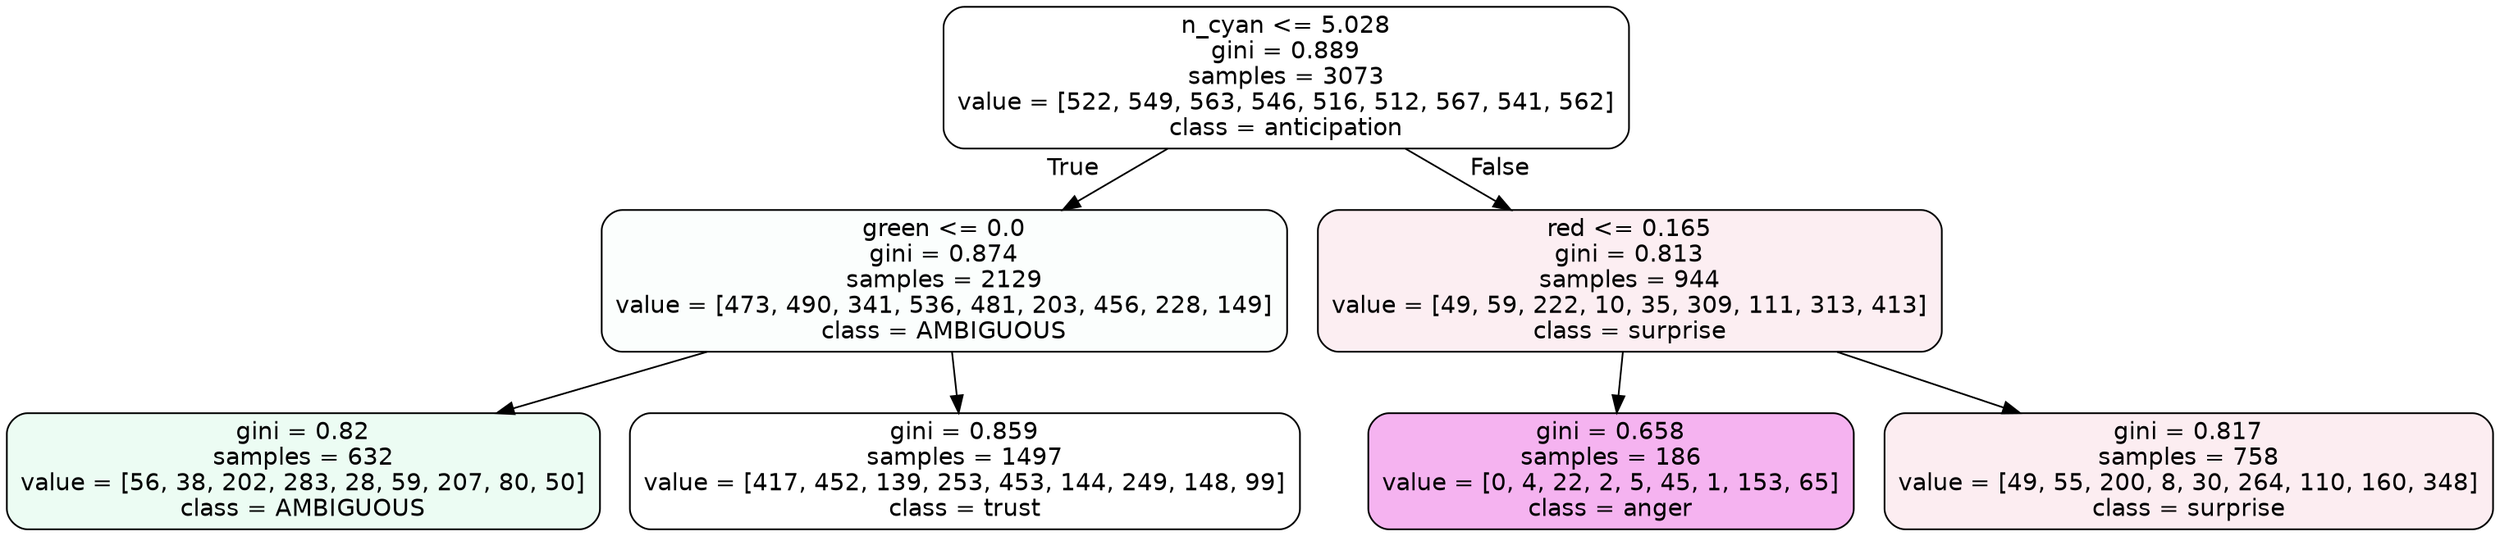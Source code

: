 digraph Tree {
node [shape=box, style="filled, rounded", color="black", fontname=helvetica] ;
edge [fontname=helvetica] ;
0 [label="n_cyan <= 5.028\ngini = 0.889\nsamples = 3073\nvalue = [522, 549, 563, 546, 516, 512, 567, 541, 562]\nclass = anticipation", fillcolor="#8139e500"] ;
1 [label="green <= 0.0\ngini = 0.874\nsamples = 2129\nvalue = [473, 490, 341, 536, 481, 203, 456, 228, 149]\nclass = AMBIGUOUS", fillcolor="#39e58104"] ;
0 -> 1 [labeldistance=2.5, labelangle=45, headlabel="True"] ;
2 [label="gini = 0.82\nsamples = 632\nvalue = [56, 38, 202, 283, 28, 59, 207, 80, 50]\nclass = AMBIGUOUS", fillcolor="#39e58118"] ;
1 -> 2 ;
3 [label="gini = 0.859\nsamples = 1497\nvalue = [417, 452, 139, 253, 453, 144, 249, 148, 99]\nclass = trust", fillcolor="#39d7e500"] ;
1 -> 3 ;
4 [label="red <= 0.165\ngini = 0.813\nsamples = 944\nvalue = [49, 59, 222, 10, 35, 309, 111, 313, 413]\nclass = surprise", fillcolor="#e5396415"] ;
0 -> 4 [labeldistance=2.5, labelangle=-45, headlabel="False"] ;
5 [label="gini = 0.658\nsamples = 186\nvalue = [0, 4, 22, 2, 5, 45, 1, 153, 65]\nclass = anger", fillcolor="#e539d761"] ;
4 -> 5 ;
6 [label="gini = 0.817\nsamples = 758\nvalue = [49, 55, 200, 8, 30, 264, 110, 160, 348]\nclass = surprise", fillcolor="#e5396416"] ;
4 -> 6 ;
}